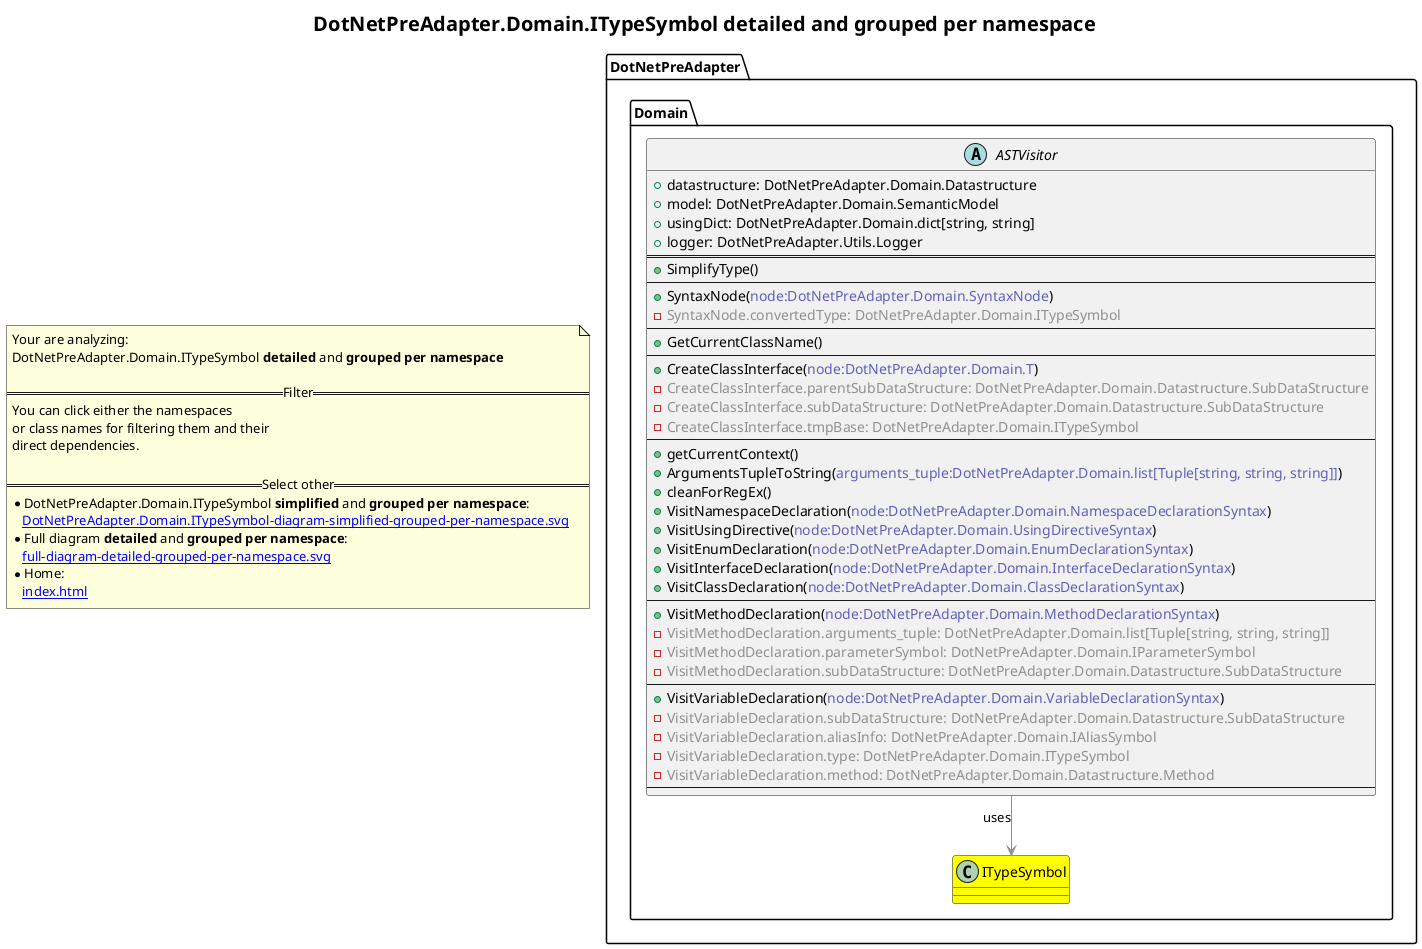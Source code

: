 @startuml
skinparam linetype ortho
title <size:20>DotNetPreAdapter.Domain.ITypeSymbol **detailed** and **grouped per namespace**</size>
note "Your are analyzing:\nDotNetPreAdapter.Domain.ITypeSymbol **detailed** and **grouped per namespace**\n\n==Filter==\nYou can click either the namespaces \nor class names for filtering them and their\ndirect dependencies.\n\n==Select other==\n* DotNetPreAdapter.Domain.ITypeSymbol **simplified** and **grouped per namespace**:\n   [[DotNetPreAdapter.Domain.ITypeSymbol-diagram-simplified-grouped-per-namespace.svg]]\n* Full diagram **detailed** and **grouped per namespace**:\n   [[full-diagram-detailed-grouped-per-namespace.svg]]\n* Home:\n   [[index.html]]" as FloatingNote
class DotNetPreAdapter.Domain.ITypeSymbol [[DotNetPreAdapter.Domain.ITypeSymbol-diagram-detailed-grouped-per-namespace.svg]] #yellow {
}
' Closing all previous_sub_namespace_list namespace None because file analysis is finished.
namespace DotNetPreAdapter [[DotNetPreAdapter-diagram-detailed-grouped-per-namespace.svg]] {
namespace DotNetPreAdapter.Domain [[DotNetPreAdapter.Domain-diagram-detailed-grouped-per-namespace.svg]] {
  abstract class DotNetPreAdapter.Domain.ASTVisitor [[DotNetPreAdapter.Domain.ASTVisitor-diagram-detailed-grouped-per-namespace.svg]]  {
    + datastructure: DotNetPreAdapter.Domain.Datastructure
    + model: DotNetPreAdapter.Domain.SemanticModel
    + usingDict: DotNetPreAdapter.Domain.dict[string, string]
    + logger: DotNetPreAdapter.Utils.Logger
==
    + SimplifyType(<font color="6060BB"></font>)
--
    + SyntaxNode(<font color="6060BB">node:DotNetPreAdapter.Domain.SyntaxNode</font>)
    - <font color="909090">SyntaxNode.convertedType: DotNetPreAdapter.Domain.ITypeSymbol</font>
--
    + GetCurrentClassName(<font color="6060BB"></font>)
--
    + CreateClassInterface(<font color="6060BB">node:DotNetPreAdapter.Domain.T</font>)
    - <font color="909090">CreateClassInterface.parentSubDataStructure: DotNetPreAdapter.Domain.Datastructure.SubDataStructure</font>
    - <font color="909090">CreateClassInterface.subDataStructure: DotNetPreAdapter.Domain.Datastructure.SubDataStructure</font>
    - <font color="909090">CreateClassInterface.tmpBase: DotNetPreAdapter.Domain.ITypeSymbol</font>
--
    + getCurrentContext(<font color="6060BB"></font>)
    + ArgumentsTupleToString(<font color="6060BB">arguments_tuple:DotNetPreAdapter.Domain.list[Tuple[string, string, string]]</font>)
    + cleanForRegEx(<font color="6060BB"></font>)
    + VisitNamespaceDeclaration(<font color="6060BB">node:DotNetPreAdapter.Domain.NamespaceDeclarationSyntax</font>)
    + VisitUsingDirective(<font color="6060BB">node:DotNetPreAdapter.Domain.UsingDirectiveSyntax</font>)
    + VisitEnumDeclaration(<font color="6060BB">node:DotNetPreAdapter.Domain.EnumDeclarationSyntax</font>)
    + VisitInterfaceDeclaration(<font color="6060BB">node:DotNetPreAdapter.Domain.InterfaceDeclarationSyntax</font>)
    + VisitClassDeclaration(<font color="6060BB">node:DotNetPreAdapter.Domain.ClassDeclarationSyntax</font>)
--
    + VisitMethodDeclaration(<font color="6060BB">node:DotNetPreAdapter.Domain.MethodDeclarationSyntax</font>)
    - <font color="909090">VisitMethodDeclaration.arguments_tuple: DotNetPreAdapter.Domain.list[Tuple[string, string, string]]</font>
    - <font color="909090">VisitMethodDeclaration.parameterSymbol: DotNetPreAdapter.Domain.IParameterSymbol</font>
    - <font color="909090">VisitMethodDeclaration.subDataStructure: DotNetPreAdapter.Domain.Datastructure.SubDataStructure</font>
--
    + VisitVariableDeclaration(<font color="6060BB">node:DotNetPreAdapter.Domain.VariableDeclarationSyntax</font>)
    - <font color="909090">VisitVariableDeclaration.subDataStructure: DotNetPreAdapter.Domain.Datastructure.SubDataStructure</font>
    - <font color="909090">VisitVariableDeclaration.aliasInfo: DotNetPreAdapter.Domain.IAliasSymbol</font>
    - <font color="909090">VisitVariableDeclaration.type: DotNetPreAdapter.Domain.ITypeSymbol</font>
    - <font color="909090">VisitVariableDeclaration.method: DotNetPreAdapter.Domain.Datastructure.Method</font>
--
  }
'Compared namespace DotNetPreAdapter.Domain [[DotNetPreAdapter.Domain-diagram-detailed-grouped-per-namespace.svg]] { with last element of   }
' Closing all previous_sub_namespace_list namespace None because file analysis is finished.
' Closing namespace Domain
}
' Closing namespace DotNetPreAdapter
}
 ' *************************************** 
 ' *************************************** 
 ' *************************************** 
' Class relations extracted from namespace:
' 
' Class relations extracted from namespace:
' DotNetPreAdapter.Domain
DotNetPreAdapter.Domain.ASTVisitor -[#909090]-> DotNetPreAdapter.Domain.ITypeSymbol  : uses 
@enduml